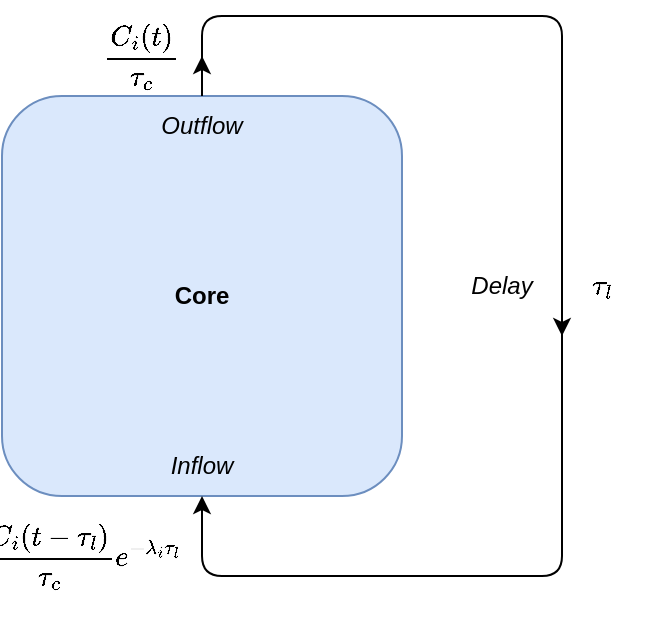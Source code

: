 <mxfile version="22.1.18" type="github">
  <diagram name="Page-1" id="P6eSRARk4GymKliJ5_BG">
    <mxGraphModel dx="717" dy="374" grid="1" gridSize="10" guides="1" tooltips="1" connect="1" arrows="1" fold="1" page="1" pageScale="1" pageWidth="850" pageHeight="1100" math="1" shadow="0">
      <root>
        <mxCell id="0" />
        <mxCell id="1" parent="0" />
        <mxCell id="MbGP_hijEMX5W_ysb2KC-1" value="Core" style="rounded=1;whiteSpace=wrap;html=1;fontStyle=1;fillColor=#dae8fc;strokeColor=#6c8ebf;" vertex="1" parent="1">
          <mxGeometry x="280" y="240" width="200" height="200" as="geometry" />
        </mxCell>
        <mxCell id="MbGP_hijEMX5W_ysb2KC-3" value="&lt;div&gt;Outflow&lt;/div&gt;" style="text;html=1;strokeColor=none;fillColor=none;align=center;verticalAlign=middle;whiteSpace=wrap;rounded=0;fontStyle=2" vertex="1" parent="1">
          <mxGeometry x="350" y="240" width="60" height="30" as="geometry" />
        </mxCell>
        <mxCell id="MbGP_hijEMX5W_ysb2KC-4" value="Inflow" style="text;html=1;strokeColor=none;fillColor=none;align=center;verticalAlign=middle;whiteSpace=wrap;rounded=0;fontStyle=2" vertex="1" parent="1">
          <mxGeometry x="350" y="410" width="60" height="30" as="geometry" />
        </mxCell>
        <mxCell id="MbGP_hijEMX5W_ysb2KC-5" value="" style="endArrow=classic;html=1;rounded=1;exitX=0.5;exitY=0;exitDx=0;exitDy=0;entryX=0.5;entryY=1;entryDx=0;entryDy=0;curved=0;" edge="1" parent="1" source="MbGP_hijEMX5W_ysb2KC-3" target="MbGP_hijEMX5W_ysb2KC-4">
          <mxGeometry width="50" height="50" relative="1" as="geometry">
            <mxPoint x="400" y="420" as="sourcePoint" />
            <mxPoint x="520" y="570" as="targetPoint" />
            <Array as="points">
              <mxPoint x="380" y="200" />
              <mxPoint x="560" y="200" />
              <mxPoint x="560" y="340" />
              <mxPoint x="560" y="480" />
              <mxPoint x="380" y="480" />
            </Array>
          </mxGeometry>
        </mxCell>
        <mxCell id="MbGP_hijEMX5W_ysb2KC-6" value="" style="endArrow=classic;html=1;rounded=0;exitX=0.5;exitY=0;exitDx=0;exitDy=0;" edge="1" parent="1" source="MbGP_hijEMX5W_ysb2KC-3">
          <mxGeometry width="50" height="50" relative="1" as="geometry">
            <mxPoint x="400" y="420" as="sourcePoint" />
            <mxPoint x="380" y="220" as="targetPoint" />
          </mxGeometry>
        </mxCell>
        <mxCell id="MbGP_hijEMX5W_ysb2KC-7" value="" style="endArrow=classic;html=1;rounded=0;" edge="1" parent="1">
          <mxGeometry width="50" height="50" relative="1" as="geometry">
            <mxPoint x="560" y="260" as="sourcePoint" />
            <mxPoint x="560" y="360" as="targetPoint" />
          </mxGeometry>
        </mxCell>
        <mxCell id="MbGP_hijEMX5W_ysb2KC-8" value="$$\frac{C_i(t)}{\tau_c}$$" style="text;html=1;strokeColor=none;fillColor=none;align=center;verticalAlign=middle;whiteSpace=wrap;rounded=0;" vertex="1" parent="1">
          <mxGeometry x="320" y="200" width="60" height="40" as="geometry" />
        </mxCell>
        <mxCell id="MbGP_hijEMX5W_ysb2KC-9" value="&lt;div&gt;$$\frac{C_i(t-\tau_l)}{\tau_c}e^{-\lambda_i \tau_l}$$&lt;/div&gt;" style="text;html=1;strokeColor=none;fillColor=none;align=center;verticalAlign=middle;whiteSpace=wrap;rounded=0;" vertex="1" parent="1">
          <mxGeometry x="290" y="450" width="60" height="40" as="geometry" />
        </mxCell>
        <mxCell id="MbGP_hijEMX5W_ysb2KC-10" value="Delay" style="text;html=1;strokeColor=none;fillColor=none;align=center;verticalAlign=middle;whiteSpace=wrap;rounded=0;fontStyle=2" vertex="1" parent="1">
          <mxGeometry x="500" y="320" width="60" height="30" as="geometry" />
        </mxCell>
        <mxCell id="MbGP_hijEMX5W_ysb2KC-11" value="$$\tau_l$$" style="text;html=1;strokeColor=none;fillColor=none;align=center;verticalAlign=middle;whiteSpace=wrap;rounded=0;fontStyle=2" vertex="1" parent="1">
          <mxGeometry x="550" y="320" width="60" height="30" as="geometry" />
        </mxCell>
      </root>
    </mxGraphModel>
  </diagram>
</mxfile>

